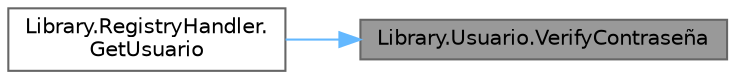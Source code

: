 digraph "Library.Usuario.VerifyContraseña"
{
 // INTERACTIVE_SVG=YES
 // LATEX_PDF_SIZE
  bgcolor="transparent";
  edge [fontname=Helvetica,fontsize=10,labelfontname=Helvetica,labelfontsize=10];
  node [fontname=Helvetica,fontsize=10,shape=box,height=0.2,width=0.4];
  rankdir="RL";
  Node1 [label="Library.Usuario.VerifyContraseña",height=0.2,width=0.4,color="gray40", fillcolor="grey60", style="filled", fontcolor="black",tooltip="Método verificar que la contraseña sea igual a la anteriormente ingresada al iniciar sesión"];
  Node1 -> Node2 [dir="back",color="steelblue1",style="solid"];
  Node2 [label="Library.RegistryHandler.\lGetUsuario",height=0.2,width=0.4,color="grey40", fillcolor="white", style="filled",URL="$classLibrary_1_1RegistryHandler.html#ab102a5d3011a478c5e6b60401941d429",tooltip="Método para obtener los datos de un Usuario"];
}
